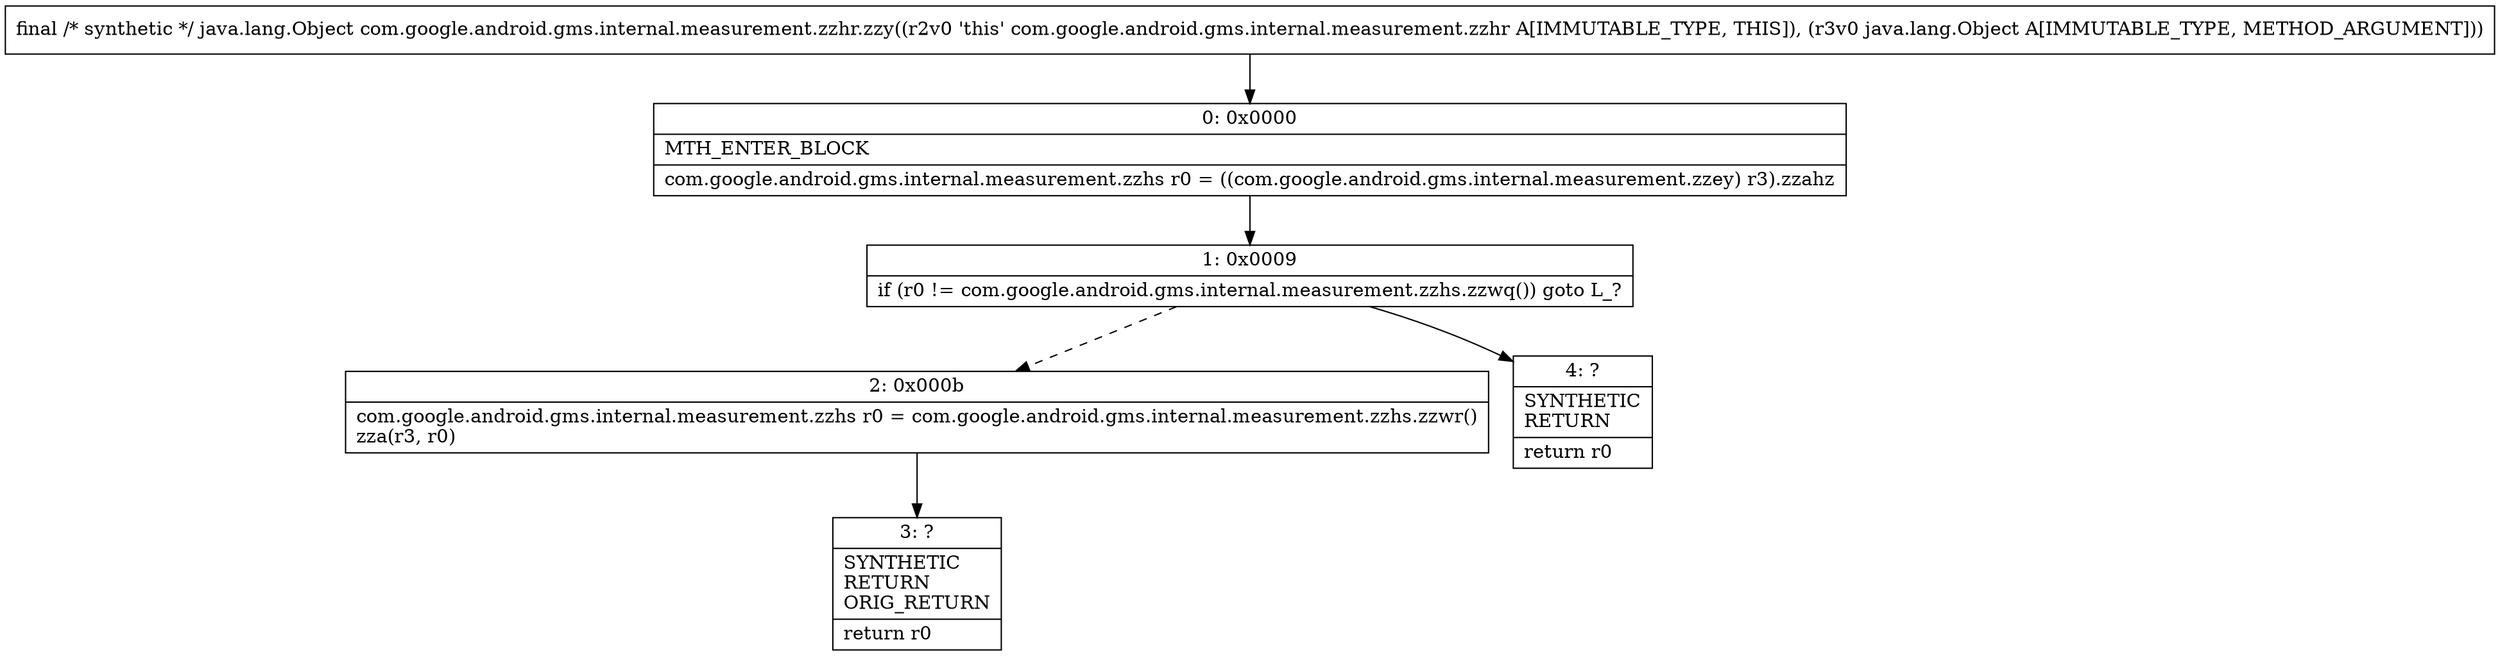digraph "CFG forcom.google.android.gms.internal.measurement.zzhr.zzy(Ljava\/lang\/Object;)Ljava\/lang\/Object;" {
Node_0 [shape=record,label="{0\:\ 0x0000|MTH_ENTER_BLOCK\l|com.google.android.gms.internal.measurement.zzhs r0 = ((com.google.android.gms.internal.measurement.zzey) r3).zzahz\l}"];
Node_1 [shape=record,label="{1\:\ 0x0009|if (r0 != com.google.android.gms.internal.measurement.zzhs.zzwq()) goto L_?\l}"];
Node_2 [shape=record,label="{2\:\ 0x000b|com.google.android.gms.internal.measurement.zzhs r0 = com.google.android.gms.internal.measurement.zzhs.zzwr()\lzza(r3, r0)\l}"];
Node_3 [shape=record,label="{3\:\ ?|SYNTHETIC\lRETURN\lORIG_RETURN\l|return r0\l}"];
Node_4 [shape=record,label="{4\:\ ?|SYNTHETIC\lRETURN\l|return r0\l}"];
MethodNode[shape=record,label="{final \/* synthetic *\/ java.lang.Object com.google.android.gms.internal.measurement.zzhr.zzy((r2v0 'this' com.google.android.gms.internal.measurement.zzhr A[IMMUTABLE_TYPE, THIS]), (r3v0 java.lang.Object A[IMMUTABLE_TYPE, METHOD_ARGUMENT])) }"];
MethodNode -> Node_0;
Node_0 -> Node_1;
Node_1 -> Node_2[style=dashed];
Node_1 -> Node_4;
Node_2 -> Node_3;
}

